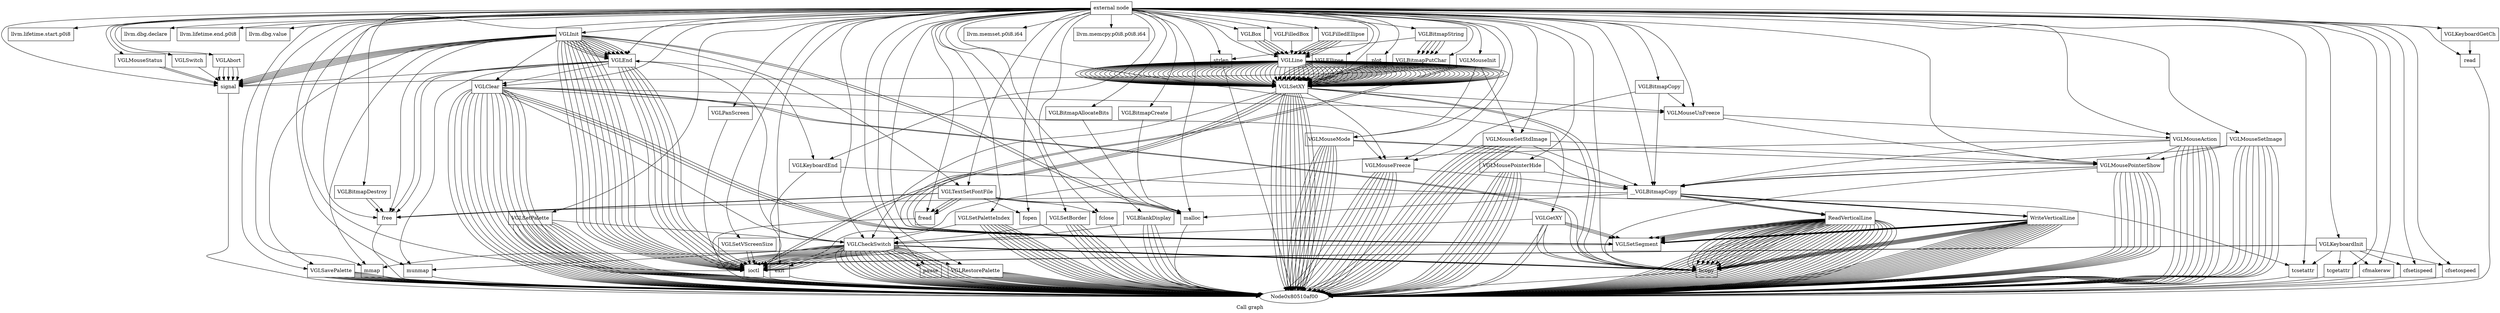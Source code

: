 digraph "Call graph" {
	label="Call graph";

	Node0x80510aed0 [shape=record,label="{external node}"];
	Node0x80510aed0 -> Node0x80510af60;
	Node0x80510aed0 -> Node0x80510b200;
	Node0x80510aed0 -> Node0x80510afc0;
	Node0x80510aed0 -> Node0x80510b080;
	Node0x80510aed0 -> Node0x80510b0e0;
	Node0x80510aed0 -> Node0x80510b260;
	Node0x80510aed0 -> Node0x80510b2c0;
	Node0x80510aed0 -> Node0x80510b320;
	Node0x80510aed0 -> Node0x80510b140;
	Node0x80510aed0 -> Node0x80510b380;
	Node0x80510aed0 -> Node0x80510b560;
	Node0x80510aed0 -> Node0x80510b5c0;
	Node0x80510aed0 -> Node0x80510b3e0;
	Node0x80510aed0 -> Node0x80510b440;
	Node0x80510aed0 -> Node0x80510b620;
	Node0x80510aed0 -> Node0x80510b680;
	Node0x80510aed0 -> Node0x80510b6e0;
	Node0x80510aed0 -> Node0x80510b7a0;
	Node0x80510aed0 -> Node0x80510b800;
	Node0x80510aed0 -> Node0x80510b860;
	Node0x80510aed0 -> Node0x80510b8c0;
	Node0x80510aed0 -> Node0x80510b920;
	Node0x80510aed0 -> Node0x80510ba40;
	Node0x80510aed0 -> Node0x80510baa0;
	Node0x80510aed0 -> Node0x80510bb00;
	Node0x80510aed0 -> Node0x80510bb60;
	Node0x80510aed0 -> Node0x80510bbc0;
	Node0x80510aed0 -> Node0x80510bc20;
	Node0x80510aed0 -> Node0x80510bc80;
	Node0x80510aed0 -> Node0x80510b020;
	Node0x80510aed0 -> Node0x80510bce0;
	Node0x80510aed0 -> Node0x80510b740;
	Node0x80510aed0 -> Node0x80510b4a0;
	Node0x80510aed0 -> Node0x80510bd40;
	Node0x80510aed0 -> Node0x80510bda0;
	Node0x80510aed0 -> Node0x80510be00;
	Node0x80510aed0 -> Node0x80510be60;
	Node0x80510aed0 -> Node0x80510bec0;
	Node0x80510aed0 -> Node0x80510bf20;
	Node0x80510aed0 -> Node0x80510c040;
	Node0x80510aed0 -> Node0x80510c0a0;
	Node0x80510aed0 -> Node0x80510c100;
	Node0x80510aed0 -> Node0x80510c160;
	Node0x80510aed0 -> Node0x80510b500;
	Node0x80510aed0 -> Node0x80510c1c0;
	Node0x80510aed0 -> Node0x80510c220;
	Node0x80510aed0 -> Node0x80510c280;
	Node0x80510aed0 -> Node0x80510c2e0;
	Node0x80510aed0 -> Node0x80510c340;
	Node0x80510aed0 -> Node0x80510c3a0;
	Node0x80510aed0 -> Node0x80510c400;
	Node0x80510aed0 -> Node0x80510c460;
	Node0x80510aed0 -> Node0x80510c4c0;
	Node0x80510aed0 -> Node0x80510c520;
	Node0x80510aed0 -> Node0x80510c580;
	Node0x80510aed0 -> Node0x80510c5e0;
	Node0x80510aed0 -> Node0x80510c640;
	Node0x80510aed0 -> Node0x80510c6a0;
	Node0x80510aed0 -> Node0x80510b980;
	Node0x80510aed0 -> Node0x80510b9e0;
	Node0x80510aed0 -> Node0x80510c700;
	Node0x80510aed0 -> Node0x80510c760;
	Node0x80510aed0 -> Node0x80510c7c0;
	Node0x80510aed0 -> Node0x80510c820;
	Node0x80510aed0 -> Node0x80510c880;
	Node0x80510aed0 -> Node0x80510c8e0;
	Node0x80510aed0 -> Node0x80510b1a0;
	Node0x80510aed0 -> Node0x80510c940;
	Node0x80510aed0 -> Node0x80510c9a0;
	Node0x80510af60 [shape=record,label="{VGLEnd}"];
	Node0x80510af60 -> Node0x80510afc0;
	Node0x80510af60 -> Node0x80510b020;
	Node0x80510af60 -> Node0x80510b080;
	Node0x80510af60 -> Node0x80510b0e0;
	Node0x80510af60 -> Node0x80510b0e0;
	Node0x80510af60 -> Node0x80510b0e0;
	Node0x80510af60 -> Node0x80510b0e0;
	Node0x80510af60 -> Node0x80510b0e0;
	Node0x80510af60 -> Node0x80510b0e0;
	Node0x80510af60 -> Node0x80510b140;
	Node0x80510af60 -> Node0x80510b140;
	Node0x80510af60 -> Node0x80510b1a0;
	Node0x80510b200 [shape=record,label="{llvm.lifetime.start.p0i8}"];
	Node0x80510afc0 [shape=record,label="{signal}"];
	Node0x80510afc0 -> Node0x80510af00;
	Node0x80510b080 [shape=record,label="{munmap}"];
	Node0x80510b080 -> Node0x80510af00;
	Node0x80510b0e0 [shape=record,label="{ioctl}"];
	Node0x80510b0e0 -> Node0x80510af00;
	Node0x80510b260 [shape=record,label="{llvm.dbg.declare}"];
	Node0x80510b2c0 [shape=record,label="{llvm.lifetime.end.p0i8}"];
	Node0x80510b320 [shape=record,label="{llvm.dbg.value}"];
	Node0x80510b140 [shape=record,label="{free}"];
	Node0x80510b140 -> Node0x80510af00;
	Node0x80510b380 [shape=record,label="{VGLInit}"];
	Node0x80510b380 -> Node0x80510afc0;
	Node0x80510b380 -> Node0x80510afc0;
	Node0x80510b380 -> Node0x80510afc0;
	Node0x80510b380 -> Node0x80510afc0;
	Node0x80510b380 -> Node0x80510afc0;
	Node0x80510b380 -> Node0x80510afc0;
	Node0x80510b380 -> Node0x80510b0e0;
	Node0x80510b380 -> Node0x80510b0e0;
	Node0x80510b380 -> Node0x80510b0e0;
	Node0x80510b380 -> Node0x80510b0e0;
	Node0x80510b380 -> Node0x80510b3e0;
	Node0x80510b380 -> Node0x80510b0e0;
	Node0x80510b380 -> Node0x80510b140;
	Node0x80510b380 -> Node0x80510af60;
	Node0x80510b380 -> Node0x80510af60;
	Node0x80510b380 -> Node0x80510af60;
	Node0x80510b380 -> Node0x80510af60;
	Node0x80510b380 -> Node0x80510b0e0;
	Node0x80510b380 -> Node0x80510b0e0;
	Node0x80510b380 -> Node0x80510b0e0;
	Node0x80510b380 -> Node0x80510af60;
	Node0x80510b380 -> Node0x80510b0e0;
	Node0x80510b380 -> Node0x80510af60;
	Node0x80510b380 -> Node0x80510b3e0;
	Node0x80510b380 -> Node0x80510af60;
	Node0x80510b380 -> Node0x80510af60;
	Node0x80510b380 -> Node0x80510b440;
	Node0x80510b380 -> Node0x80510af60;
	Node0x80510b380 -> Node0x80510b4a0;
	Node0x80510b380 -> Node0x80510b0e0;
	Node0x80510b380 -> Node0x80510af60;
	Node0x80510b380 -> Node0x80510b500;
	Node0x80510b380 -> Node0x80510b020;
	Node0x80510b560 [shape=record,label="{VGLSwitch}"];
	Node0x80510b560 -> Node0x80510afc0;
	Node0x80510b5c0 [shape=record,label="{VGLAbort}"];
	Node0x80510b5c0 -> Node0x80510afc0;
	Node0x80510b5c0 -> Node0x80510afc0;
	Node0x80510b5c0 -> Node0x80510afc0;
	Node0x80510b5c0 -> Node0x80510afc0;
	Node0x80510b5c0 -> Node0x80510afc0;
	Node0x80510b3e0 [shape=record,label="{malloc}"];
	Node0x80510b3e0 -> Node0x80510af00;
	Node0x80510b440 [shape=record,label="{mmap}"];
	Node0x80510b440 -> Node0x80510af00;
	Node0x80510b620 [shape=record,label="{VGLCheckSwitch}"];
	Node0x80510b620 -> Node0x80510af60;
	Node0x80510b620 -> Node0x80510b680;
	Node0x80510b620 -> Node0x80510b0e0;
	Node0x80510b620 -> Node0x80510b0e0;
	Node0x80510b620 -> Node0x80510b0e0;
	Node0x80510b620 -> Node0x80510b440;
	Node0x80510b620 -> Node0x80510b0e0;
	Node0x80510b620 -> Node0x80510b0e0;
	Node0x80510b620 -> Node0x80510b0e0;
	Node0x80510b620 -> Node0x80510af00;
	Node0x80510b620 -> Node0x80510af00;
	Node0x80510b620 -> Node0x80510af00;
	Node0x80510b620 -> Node0x80510af00;
	Node0x80510b620 -> Node0x80510af00;
	Node0x80510b620 -> Node0x80510b0e0;
	Node0x80510b620 -> Node0x80510af00;
	Node0x80510b620 -> Node0x80510af00;
	Node0x80510b620 -> Node0x80510b6e0;
	Node0x80510b620 -> Node0x80510af00;
	Node0x80510b620 -> Node0x80510af00;
	Node0x80510b620 -> Node0x80510af00;
	Node0x80510b620 -> Node0x80510af00;
	Node0x80510b620 -> Node0x80510af00;
	Node0x80510b620 -> Node0x80510af00;
	Node0x80510b620 -> Node0x80510af00;
	Node0x80510b620 -> Node0x80510b6e0;
	Node0x80510b620 -> Node0x80510b0e0;
	Node0x80510b620 -> Node0x80510b6e0;
	Node0x80510b620 -> Node0x80510b740;
	Node0x80510b620 -> Node0x80510b0e0;
	Node0x80510b620 -> Node0x80510b0e0;
	Node0x80510b620 -> Node0x80510af00;
	Node0x80510b620 -> Node0x80510af00;
	Node0x80510b620 -> Node0x80510b6e0;
	Node0x80510b620 -> Node0x80510af00;
	Node0x80510b620 -> Node0x80510af00;
	Node0x80510b620 -> Node0x80510b6e0;
	Node0x80510b620 -> Node0x80510b0e0;
	Node0x80510b620 -> Node0x80510b6e0;
	Node0x80510b620 -> Node0x80510b080;
	Node0x80510b620 -> Node0x80510b0e0;
	Node0x80510b620 -> Node0x80510b0e0;
	Node0x80510b620 -> Node0x80510b0e0;
	Node0x80510b620 -> Node0x80510b0e0;
	Node0x80510b620 -> Node0x80510b7a0;
	Node0x80510b680 [shape=record,label="{exit}"];
	Node0x80510b680 -> Node0x80510af00;
	Node0x80510b6e0 [shape=record,label="{bcopy}"];
	Node0x80510b6e0 -> Node0x80510af00;
	Node0x80510b7a0 [shape=record,label="{pause}"];
	Node0x80510b7a0 -> Node0x80510af00;
	Node0x80510b800 [shape=record,label="{VGLSetVScreenSize}"];
	Node0x80510b800 -> Node0x80510b0e0;
	Node0x80510b800 -> Node0x80510b0e0;
	Node0x80510b860 [shape=record,label="{VGLPanScreen}"];
	Node0x80510b860 -> Node0x80510b0e0;
	Node0x80510b8c0 [shape=record,label="{VGLSetSegment}"];
	Node0x80510b8c0 -> Node0x80510b0e0;
	Node0x80510b920 [shape=record,label="{VGLSetXY}"];
	Node0x80510b920 -> Node0x80510b620;
	Node0x80510b920 -> Node0x80510b980;
	Node0x80510b920 -> Node0x80510b8c0;
	Node0x80510b920 -> Node0x80510b6e0;
	Node0x80510b920 -> Node0x80510b8c0;
	Node0x80510b920 -> Node0x80510b6e0;
	Node0x80510b920 -> Node0x80510af00;
	Node0x80510b920 -> Node0x80510af00;
	Node0x80510b920 -> Node0x80510b8c0;
	Node0x80510b920 -> Node0x80510af00;
	Node0x80510b920 -> Node0x80510af00;
	Node0x80510b920 -> Node0x80510af00;
	Node0x80510b920 -> Node0x80510af00;
	Node0x80510b920 -> Node0x80510af00;
	Node0x80510b920 -> Node0x80510af00;
	Node0x80510b920 -> Node0x80510af00;
	Node0x80510b920 -> Node0x80510af00;
	Node0x80510b920 -> Node0x80510b9e0;
	Node0x80510bce0 [shape=record,label="{llvm.memset.p0i8.i64}"];
	Node0x80510ba40 [shape=record,label="{VGLGetXY}"];
	Node0x80510ba40 -> Node0x80510b620;
	Node0x80510ba40 -> Node0x80510b8c0;
	Node0x80510ba40 -> Node0x80510b6e0;
	Node0x80510ba40 -> Node0x80510b8c0;
	Node0x80510ba40 -> Node0x80510b6e0;
	Node0x80510ba40 -> Node0x80510af00;
	Node0x80510ba40 -> Node0x80510af00;
	Node0x80510ba40 -> Node0x80510b8c0;
	Node0x80510baa0 [shape=record,label="{plot}"];
	Node0x80510baa0 -> Node0x80510b920;
	Node0x80510baa0 -> Node0x80510b920;
	Node0x80510bb00 [shape=record,label="{VGLLine}"];
	Node0x80510bb00 -> Node0x80510b920;
	Node0x80510bb00 -> Node0x80510b920;
	Node0x80510bb00 -> Node0x80510b920;
	Node0x80510bb00 -> Node0x80510b920;
	Node0x80510bb00 -> Node0x80510b920;
	Node0x80510bb00 -> Node0x80510b920;
	Node0x80510bb00 -> Node0x80510b920;
	Node0x80510bb00 -> Node0x80510b920;
	Node0x80510bb00 -> Node0x80510b920;
	Node0x80510bb00 -> Node0x80510b920;
	Node0x80510bb00 -> Node0x80510b920;
	Node0x80510bb00 -> Node0x80510b920;
	Node0x80510bb00 -> Node0x80510b920;
	Node0x80510bb00 -> Node0x80510b920;
	Node0x80510bb00 -> Node0x80510b920;
	Node0x80510bb00 -> Node0x80510b920;
	Node0x80510bb00 -> Node0x80510b920;
	Node0x80510bb00 -> Node0x80510b920;
	Node0x80510bb00 -> Node0x80510b920;
	Node0x80510bb00 -> Node0x80510b920;
	Node0x80510bb00 -> Node0x80510b920;
	Node0x80510bb00 -> Node0x80510b920;
	Node0x80510bb00 -> Node0x80510b920;
	Node0x80510bb00 -> Node0x80510b920;
	Node0x80510bb00 -> Node0x80510b920;
	Node0x80510bb00 -> Node0x80510b920;
	Node0x80510bb00 -> Node0x80510b920;
	Node0x80510bb00 -> Node0x80510b920;
	Node0x80510bb00 -> Node0x80510b920;
	Node0x80510bb00 -> Node0x80510b920;
	Node0x80510bb00 -> Node0x80510b920;
	Node0x80510bb00 -> Node0x80510b920;
	Node0x80510bb00 -> Node0x80510b920;
	Node0x80510bb00 -> Node0x80510b920;
	Node0x80510bb00 -> Node0x80510b920;
	Node0x80510bb00 -> Node0x80510b920;
	Node0x80510bb00 -> Node0x80510b920;
	Node0x80510bb00 -> Node0x80510b920;
	Node0x80510bb00 -> Node0x80510b920;
	Node0x80510bb00 -> Node0x80510b920;
	Node0x80510bb00 -> Node0x80510b920;
	Node0x80510bb00 -> Node0x80510b920;
	Node0x80510bb00 -> Node0x80510b920;
	Node0x80510bb00 -> Node0x80510b920;
	Node0x80510bb00 -> Node0x80510b920;
	Node0x80510bb00 -> Node0x80510b920;
	Node0x80510bb00 -> Node0x80510b920;
	Node0x80510bb00 -> Node0x80510b920;
	Node0x80510bb00 -> Node0x80510b920;
	Node0x80510bb00 -> Node0x80510b920;
	Node0x80510bb00 -> Node0x80510b920;
	Node0x80510bb00 -> Node0x80510b920;
	Node0x80510bb00 -> Node0x80510b920;
	Node0x80510bb00 -> Node0x80510b920;
	Node0x80510bb00 -> Node0x80510b920;
	Node0x80510bb00 -> Node0x80510b920;
	Node0x80510bb00 -> Node0x80510b920;
	Node0x80510bb00 -> Node0x80510b920;
	Node0x80510bb00 -> Node0x80510b920;
	Node0x80510bb00 -> Node0x80510b920;
	Node0x80510bb00 -> Node0x80510b920;
	Node0x80510bb00 -> Node0x80510b920;
	Node0x80510bb00 -> Node0x80510b920;
	Node0x80510bb00 -> Node0x80510b920;
	Node0x80510bb00 -> Node0x80510b920;
	Node0x80510bb00 -> Node0x80510b920;
	Node0x80510bb00 -> Node0x80510b920;
	Node0x80510bb00 -> Node0x80510b920;
	Node0x80510bb00 -> Node0x80510b920;
	Node0x80510bb00 -> Node0x80510b920;
	Node0x80510bb00 -> Node0x80510b920;
	Node0x80510bb00 -> Node0x80510b920;
	Node0x80510bb00 -> Node0x80510b920;
	Node0x80510bb00 -> Node0x80510b920;
	Node0x80510bb00 -> Node0x80510b920;
	Node0x80510bb00 -> Node0x80510b920;
	Node0x80510bb00 -> Node0x80510b920;
	Node0x80510bb00 -> Node0x80510b920;
	Node0x80510bb00 -> Node0x80510b920;
	Node0x80510bb00 -> Node0x80510b920;
	Node0x80510bb00 -> Node0x80510b920;
	Node0x80510bb00 -> Node0x80510b920;
	Node0x80510bb00 -> Node0x80510b920;
	Node0x80510bb00 -> Node0x80510b920;
	Node0x80510bb00 -> Node0x80510b920;
	Node0x80510bb00 -> Node0x80510b920;
	Node0x80510bb00 -> Node0x80510b920;
	Node0x80510bb00 -> Node0x80510b920;
	Node0x80510bb00 -> Node0x80510b920;
	Node0x80510bb00 -> Node0x80510b920;
	Node0x80510bb60 [shape=record,label="{VGLBox}"];
	Node0x80510bb60 -> Node0x80510bb00;
	Node0x80510bb60 -> Node0x80510bb00;
	Node0x80510bb60 -> Node0x80510bb00;
	Node0x80510bb60 -> Node0x80510bb00;
	Node0x80510bbc0 [shape=record,label="{VGLFilledBox}"];
	Node0x80510bbc0 -> Node0x80510bb00;
	Node0x80510bc20 [shape=record,label="{VGLEllipse}"];
	Node0x80510bc20 -> Node0x80510b920;
	Node0x80510bc20 -> Node0x80510b920;
	Node0x80510bc20 -> Node0x80510b920;
	Node0x80510bc20 -> Node0x80510b920;
	Node0x80510bc20 -> Node0x80510b920;
	Node0x80510bc20 -> Node0x80510b920;
	Node0x80510bc20 -> Node0x80510b920;
	Node0x80510bc20 -> Node0x80510b920;
	Node0x80510bc20 -> Node0x80510b920;
	Node0x80510bc20 -> Node0x80510b920;
	Node0x80510bc20 -> Node0x80510b920;
	Node0x80510bc20 -> Node0x80510b920;
	Node0x80510bc80 [shape=record,label="{VGLFilledEllipse}"];
	Node0x80510bc80 -> Node0x80510bb00;
	Node0x80510bc80 -> Node0x80510bb00;
	Node0x80510bc80 -> Node0x80510bb00;
	Node0x80510bc80 -> Node0x80510bb00;
	Node0x80510bc80 -> Node0x80510bb00;
	Node0x80510bc80 -> Node0x80510bb00;
	Node0x80510b020 [shape=record,label="{VGLClear}"];
	Node0x80510b020 -> Node0x80510b620;
	Node0x80510b020 -> Node0x80510b980;
	Node0x80510b020 -> Node0x80510b8c0;
	Node0x80510b020 -> Node0x80510b6e0;
	Node0x80510b020 -> Node0x80510b8c0;
	Node0x80510b020 -> Node0x80510b6e0;
	Node0x80510b020 -> Node0x80510af00;
	Node0x80510b020 -> Node0x80510af00;
	Node0x80510b020 -> Node0x80510af00;
	Node0x80510b020 -> Node0x80510af00;
	Node0x80510b020 -> Node0x80510af00;
	Node0x80510b020 -> Node0x80510af00;
	Node0x80510b020 -> Node0x80510af00;
	Node0x80510b020 -> Node0x80510af00;
	Node0x80510b020 -> Node0x80510af00;
	Node0x80510b020 -> Node0x80510af00;
	Node0x80510b020 -> Node0x80510af00;
	Node0x80510b020 -> Node0x80510b8c0;
	Node0x80510b020 -> Node0x80510af00;
	Node0x80510b020 -> Node0x80510af00;
	Node0x80510b020 -> Node0x80510b9e0;
	Node0x80510b740 [shape=record,label="{VGLRestorePalette}"];
	Node0x80510b740 -> Node0x80510af00;
	Node0x80510b740 -> Node0x80510af00;
	Node0x80510b740 -> Node0x80510af00;
	Node0x80510b740 -> Node0x80510af00;
	Node0x80510b740 -> Node0x80510af00;
	Node0x80510b740 -> Node0x80510af00;
	Node0x80510b740 -> Node0x80510af00;
	Node0x80510b740 -> Node0x80510af00;
	Node0x80510b740 -> Node0x80510af00;
	Node0x80510b740 -> Node0x80510af00;
	Node0x80510b740 -> Node0x80510af00;
	Node0x80510b4a0 [shape=record,label="{VGLSavePalette}"];
	Node0x80510b4a0 -> Node0x80510af00;
	Node0x80510b4a0 -> Node0x80510af00;
	Node0x80510b4a0 -> Node0x80510af00;
	Node0x80510b4a0 -> Node0x80510af00;
	Node0x80510b4a0 -> Node0x80510af00;
	Node0x80510b4a0 -> Node0x80510af00;
	Node0x80510b4a0 -> Node0x80510af00;
	Node0x80510b4a0 -> Node0x80510af00;
	Node0x80510b4a0 -> Node0x80510af00;
	Node0x80510b4a0 -> Node0x80510af00;
	Node0x80510b4a0 -> Node0x80510af00;
	Node0x80510bd40 [shape=record,label="{VGLSetPalette}"];
	Node0x80510bd40 -> Node0x80510b620;
	Node0x80510bd40 -> Node0x80510af00;
	Node0x80510bd40 -> Node0x80510af00;
	Node0x80510bd40 -> Node0x80510af00;
	Node0x80510bd40 -> Node0x80510af00;
	Node0x80510bd40 -> Node0x80510af00;
	Node0x80510bd40 -> Node0x80510af00;
	Node0x80510bd40 -> Node0x80510af00;
	Node0x80510bd40 -> Node0x80510af00;
	Node0x80510bd40 -> Node0x80510af00;
	Node0x80510bd40 -> Node0x80510af00;
	Node0x80510bd40 -> Node0x80510af00;
	Node0x80510bda0 [shape=record,label="{llvm.memcpy.p0i8.p0i8.i64}"];
	Node0x80510be00 [shape=record,label="{VGLSetPaletteIndex}"];
	Node0x80510be00 -> Node0x80510b620;
	Node0x80510be00 -> Node0x80510af00;
	Node0x80510be00 -> Node0x80510af00;
	Node0x80510be00 -> Node0x80510af00;
	Node0x80510be00 -> Node0x80510af00;
	Node0x80510be00 -> Node0x80510af00;
	Node0x80510be00 -> Node0x80510af00;
	Node0x80510be00 -> Node0x80510af00;
	Node0x80510be00 -> Node0x80510af00;
	Node0x80510be60 [shape=record,label="{VGLSetBorder}"];
	Node0x80510be60 -> Node0x80510b620;
	Node0x80510be60 -> Node0x80510af00;
	Node0x80510be60 -> Node0x80510af00;
	Node0x80510be60 -> Node0x80510af00;
	Node0x80510be60 -> Node0x80510af00;
	Node0x80510be60 -> Node0x80510af00;
	Node0x80510bec0 [shape=record,label="{VGLBlankDisplay}"];
	Node0x80510bec0 -> Node0x80510b620;
	Node0x80510bec0 -> Node0x80510af00;
	Node0x80510bec0 -> Node0x80510af00;
	Node0x80510bec0 -> Node0x80510af00;
	Node0x80510bec0 -> Node0x80510af00;
	Node0x80510bf20 [shape=record,label="{__VGLBitmapCopy}"];
	Node0x80510bf20 -> Node0x80510bf80;
	Node0x80510bf20 -> Node0x80510bf80;
	Node0x80510bf20 -> Node0x80510bfe0;
	Node0x80510bf20 -> Node0x80510bfe0;
	Node0x80510bf20 -> Node0x80510b3e0;
	Node0x80510bf20 -> Node0x80510bfe0;
	Node0x80510bf20 -> Node0x80510bf80;
	Node0x80510bf20 -> Node0x80510b140;
	Node0x80510bf80 [shape=record,label="{WriteVerticalLine}"];
	Node0x80510bf80 -> Node0x80510af00;
	Node0x80510bf80 -> Node0x80510af00;
	Node0x80510bf80 -> Node0x80510af00;
	Node0x80510bf80 -> Node0x80510af00;
	Node0x80510bf80 -> Node0x80510af00;
	Node0x80510bf80 -> Node0x80510af00;
	Node0x80510bf80 -> Node0x80510af00;
	Node0x80510bf80 -> Node0x80510af00;
	Node0x80510bf80 -> Node0x80510b6e0;
	Node0x80510bf80 -> Node0x80510b8c0;
	Node0x80510bf80 -> Node0x80510b8c0;
	Node0x80510bf80 -> Node0x80510b6e0;
	Node0x80510bf80 -> Node0x80510b8c0;
	Node0x80510bf80 -> Node0x80510af00;
	Node0x80510bf80 -> Node0x80510af00;
	Node0x80510bf80 -> Node0x80510af00;
	Node0x80510bf80 -> Node0x80510af00;
	Node0x80510bf80 -> Node0x80510b8c0;
	Node0x80510bf80 -> Node0x80510b6e0;
	Node0x80510bf80 -> Node0x80510b8c0;
	Node0x80510bf80 -> Node0x80510b6e0;
	Node0x80510bf80 -> Node0x80510b6e0;
	Node0x80510bf80 -> Node0x80510b6e0;
	Node0x80510bf80 -> Node0x80510af00;
	Node0x80510bf80 -> Node0x80510af00;
	Node0x80510bf80 -> Node0x80510af00;
	Node0x80510bf80 -> Node0x80510af00;
	Node0x80510bfe0 [shape=record,label="{ReadVerticalLine}"];
	Node0x80510bfe0 -> Node0x80510af00;
	Node0x80510bfe0 -> Node0x80510af00;
	Node0x80510bfe0 -> Node0x80510b8c0;
	Node0x80510bfe0 -> Node0x80510b6e0;
	Node0x80510bfe0 -> Node0x80510af00;
	Node0x80510bfe0 -> Node0x80510af00;
	Node0x80510bfe0 -> Node0x80510af00;
	Node0x80510bfe0 -> Node0x80510af00;
	Node0x80510bfe0 -> Node0x80510b6e0;
	Node0x80510bfe0 -> Node0x80510af00;
	Node0x80510bfe0 -> Node0x80510af00;
	Node0x80510bfe0 -> Node0x80510b6e0;
	Node0x80510bfe0 -> Node0x80510af00;
	Node0x80510bfe0 -> Node0x80510af00;
	Node0x80510bfe0 -> Node0x80510b6e0;
	Node0x80510bfe0 -> Node0x80510af00;
	Node0x80510bfe0 -> Node0x80510af00;
	Node0x80510bfe0 -> Node0x80510b6e0;
	Node0x80510bfe0 -> Node0x80510af00;
	Node0x80510bfe0 -> Node0x80510af00;
	Node0x80510bfe0 -> Node0x80510af00;
	Node0x80510bfe0 -> Node0x80510af00;
	Node0x80510bfe0 -> Node0x80510af00;
	Node0x80510bfe0 -> Node0x80510af00;
	Node0x80510bfe0 -> Node0x80510b8c0;
	Node0x80510bfe0 -> Node0x80510b6e0;
	Node0x80510bfe0 -> Node0x80510b8c0;
	Node0x80510bfe0 -> Node0x80510b6e0;
	Node0x80510bfe0 -> Node0x80510b6e0;
	Node0x80510bfe0 -> Node0x80510b6e0;
	Node0x80510bfe0 -> Node0x80510b8c0;
	Node0x80510bfe0 -> Node0x80510b6e0;
	Node0x80510bfe0 -> Node0x80510af00;
	Node0x80510bfe0 -> Node0x80510af00;
	Node0x80510bfe0 -> Node0x80510af00;
	Node0x80510bfe0 -> Node0x80510af00;
	Node0x80510bfe0 -> Node0x80510b8c0;
	Node0x80510bfe0 -> Node0x80510b6e0;
	Node0x80510bfe0 -> Node0x80510af00;
	Node0x80510bfe0 -> Node0x80510af00;
	Node0x80510bfe0 -> Node0x80510af00;
	Node0x80510bfe0 -> Node0x80510af00;
	Node0x80510bfe0 -> Node0x80510b8c0;
	Node0x80510bfe0 -> Node0x80510b6e0;
	Node0x80510bfe0 -> Node0x80510af00;
	Node0x80510bfe0 -> Node0x80510af00;
	Node0x80510bfe0 -> Node0x80510af00;
	Node0x80510bfe0 -> Node0x80510af00;
	Node0x80510c040 [shape=record,label="{VGLBitmapCopy}"];
	Node0x80510c040 -> Node0x80510b980;
	Node0x80510c040 -> Node0x80510bf20;
	Node0x80510c040 -> Node0x80510b9e0;
	Node0x80510c0a0 [shape=record,label="{VGLBitmapCreate}"];
	Node0x80510c0a0 -> Node0x80510b3e0;
	Node0x80510c100 [shape=record,label="{VGLBitmapDestroy}"];
	Node0x80510c100 -> Node0x80510b140;
	Node0x80510c100 -> Node0x80510b140;
	Node0x80510c160 [shape=record,label="{VGLBitmapAllocateBits}"];
	Node0x80510c160 -> Node0x80510b3e0;
	Node0x80510b500 [shape=record,label="{VGLTextSetFontFile}"];
	Node0x80510b500 -> Node0x80510b140;
	Node0x80510b500 -> Node0x80510b140;
	Node0x80510b500 -> Node0x80510b3e0;
	Node0x80510b500 -> Node0x80510c1c0;
	Node0x80510b500 -> Node0x80510c220;
	Node0x80510b500 -> Node0x80510c220;
	Node0x80510b500 -> Node0x80510b3e0;
	Node0x80510b500 -> Node0x80510c220;
	Node0x80510b500 -> Node0x80510c280;
	Node0x80510c1c0 [shape=record,label="{fopen}"];
	Node0x80510c1c0 -> Node0x80510af00;
	Node0x80510c220 [shape=record,label="{fread}"];
	Node0x80510c220 -> Node0x80510af00;
	Node0x80510c280 [shape=record,label="{fclose}"];
	Node0x80510c280 -> Node0x80510af00;
	Node0x80510c2e0 [shape=record,label="{VGLBitmapPutChar}"];
	Node0x80510c2e0 -> Node0x80510b920;
	Node0x80510c2e0 -> Node0x80510b920;
	Node0x80510c2e0 -> Node0x80510b920;
	Node0x80510c2e0 -> Node0x80510b920;
	Node0x80510c2e0 -> Node0x80510b920;
	Node0x80510c2e0 -> Node0x80510b920;
	Node0x80510c2e0 -> Node0x80510b920;
	Node0x80510c2e0 -> Node0x80510b920;
	Node0x80510c2e0 -> Node0x80510b920;
	Node0x80510c2e0 -> Node0x80510b920;
	Node0x80510c340 [shape=record,label="{VGLBitmapString}"];
	Node0x80510c340 -> Node0x80510c2e0;
	Node0x80510c340 -> Node0x80510c2e0;
	Node0x80510c340 -> Node0x80510c2e0;
	Node0x80510c340 -> Node0x80510c2e0;
	Node0x80510c340 -> Node0x80510c2e0;
	Node0x80510c340 -> Node0x80510c3a0;
	Node0x80510c3a0 [shape=record,label="{strlen}"];
	Node0x80510c3a0 -> Node0x80510af00;
	Node0x80510c400 [shape=record,label="{VGLMousePointerShow}"];
	Node0x80510c400 -> Node0x80510af00;
	Node0x80510c400 -> Node0x80510af00;
	Node0x80510c400 -> Node0x80510af00;
	Node0x80510c400 -> Node0x80510af00;
	Node0x80510c400 -> Node0x80510bf20;
	Node0x80510c400 -> Node0x80510b6e0;
	Node0x80510c400 -> Node0x80510bf20;
	Node0x80510c400 -> Node0x80510af00;
	Node0x80510c400 -> Node0x80510af00;
	Node0x80510c400 -> Node0x80510af00;
	Node0x80510c400 -> Node0x80510af00;
	Node0x80510c460 [shape=record,label="{VGLMousePointerHide}"];
	Node0x80510c460 -> Node0x80510af00;
	Node0x80510c460 -> Node0x80510af00;
	Node0x80510c460 -> Node0x80510af00;
	Node0x80510c460 -> Node0x80510af00;
	Node0x80510c460 -> Node0x80510bf20;
	Node0x80510c460 -> Node0x80510af00;
	Node0x80510c460 -> Node0x80510af00;
	Node0x80510c460 -> Node0x80510af00;
	Node0x80510c460 -> Node0x80510af00;
	Node0x80510c4c0 [shape=record,label="{VGLMouseMode}"];
	Node0x80510c4c0 -> Node0x80510c400;
	Node0x80510c4c0 -> Node0x80510af00;
	Node0x80510c4c0 -> Node0x80510af00;
	Node0x80510c4c0 -> Node0x80510af00;
	Node0x80510c4c0 -> Node0x80510af00;
	Node0x80510c4c0 -> Node0x80510bf20;
	Node0x80510c4c0 -> Node0x80510af00;
	Node0x80510c4c0 -> Node0x80510af00;
	Node0x80510c4c0 -> Node0x80510af00;
	Node0x80510c4c0 -> Node0x80510af00;
	Node0x80510c520 [shape=record,label="{VGLMouseAction}"];
	Node0x80510c520 -> Node0x80510b0e0;
	Node0x80510c520 -> Node0x80510af00;
	Node0x80510c520 -> Node0x80510af00;
	Node0x80510c520 -> Node0x80510af00;
	Node0x80510c520 -> Node0x80510af00;
	Node0x80510c520 -> Node0x80510bf20;
	Node0x80510c520 -> Node0x80510af00;
	Node0x80510c520 -> Node0x80510af00;
	Node0x80510c520 -> Node0x80510af00;
	Node0x80510c520 -> Node0x80510af00;
	Node0x80510c520 -> Node0x80510c400;
	Node0x80510c580 [shape=record,label="{VGLMouseSetImage}"];
	Node0x80510c580 -> Node0x80510af00;
	Node0x80510c580 -> Node0x80510af00;
	Node0x80510c580 -> Node0x80510af00;
	Node0x80510c580 -> Node0x80510af00;
	Node0x80510c580 -> Node0x80510bf20;
	Node0x80510c580 -> Node0x80510af00;
	Node0x80510c580 -> Node0x80510af00;
	Node0x80510c580 -> Node0x80510af00;
	Node0x80510c580 -> Node0x80510af00;
	Node0x80510c580 -> Node0x80510c400;
	Node0x80510c5e0 [shape=record,label="{VGLMouseSetStdImage}"];
	Node0x80510c5e0 -> Node0x80510af00;
	Node0x80510c5e0 -> Node0x80510af00;
	Node0x80510c5e0 -> Node0x80510af00;
	Node0x80510c5e0 -> Node0x80510af00;
	Node0x80510c5e0 -> Node0x80510bf20;
	Node0x80510c5e0 -> Node0x80510af00;
	Node0x80510c5e0 -> Node0x80510af00;
	Node0x80510c5e0 -> Node0x80510af00;
	Node0x80510c5e0 -> Node0x80510af00;
	Node0x80510c5e0 -> Node0x80510c400;
	Node0x80510c640 [shape=record,label="{VGLMouseInit}"];
	Node0x80510c640 -> Node0x80510c5e0;
	Node0x80510c640 -> Node0x80510b0e0;
	Node0x80510c640 -> Node0x80510afc0;
	Node0x80510c640 -> Node0x80510b0e0;
	Node0x80510c640 -> Node0x80510c4c0;
	Node0x80510c6a0 [shape=record,label="{VGLMouseStatus}"];
	Node0x80510c6a0 -> Node0x80510afc0;
	Node0x80510c6a0 -> Node0x80510afc0;
	Node0x80510b980 [shape=record,label="{VGLMouseFreeze}"];
	Node0x80510b980 -> Node0x80510af00;
	Node0x80510b980 -> Node0x80510af00;
	Node0x80510b980 -> Node0x80510af00;
	Node0x80510b980 -> Node0x80510af00;
	Node0x80510b980 -> Node0x80510bf20;
	Node0x80510b980 -> Node0x80510af00;
	Node0x80510b980 -> Node0x80510af00;
	Node0x80510b980 -> Node0x80510af00;
	Node0x80510b980 -> Node0x80510af00;
	Node0x80510b9e0 [shape=record,label="{VGLMouseUnFreeze}"];
	Node0x80510b9e0 -> Node0x80510c520;
	Node0x80510b9e0 -> Node0x80510c400;
	Node0x80510c700 [shape=record,label="{VGLKeyboardInit}"];
	Node0x80510c700 -> Node0x80510b0e0;
	Node0x80510c700 -> Node0x80510c760;
	Node0x80510c700 -> Node0x80510c7c0;
	Node0x80510c700 -> Node0x80510c820;
	Node0x80510c700 -> Node0x80510c880;
	Node0x80510c700 -> Node0x80510c8e0;
	Node0x80510c700 -> Node0x80510b0e0;
	Node0x80510c700 -> Node0x80510b0e0;
	Node0x80510c700 -> Node0x80510b0e0;
	Node0x80510c760 [shape=record,label="{tcgetattr}"];
	Node0x80510c760 -> Node0x80510af00;
	Node0x80510c7c0 [shape=record,label="{cfmakeraw}"];
	Node0x80510c7c0 -> Node0x80510af00;
	Node0x80510c820 [shape=record,label="{cfsetispeed}"];
	Node0x80510c820 -> Node0x80510af00;
	Node0x80510c880 [shape=record,label="{cfsetospeed}"];
	Node0x80510c880 -> Node0x80510af00;
	Node0x80510c8e0 [shape=record,label="{tcsetattr}"];
	Node0x80510c8e0 -> Node0x80510af00;
	Node0x80510b1a0 [shape=record,label="{VGLKeyboardEnd}"];
	Node0x80510b1a0 -> Node0x80510b0e0;
	Node0x80510b1a0 -> Node0x80510c8e0;
	Node0x80510c940 [shape=record,label="{VGLKeyboardGetCh}"];
	Node0x80510c940 -> Node0x80510c9a0;
	Node0x80510c9a0 [shape=record,label="{read}"];
	Node0x80510c9a0 -> Node0x80510af00;
}
